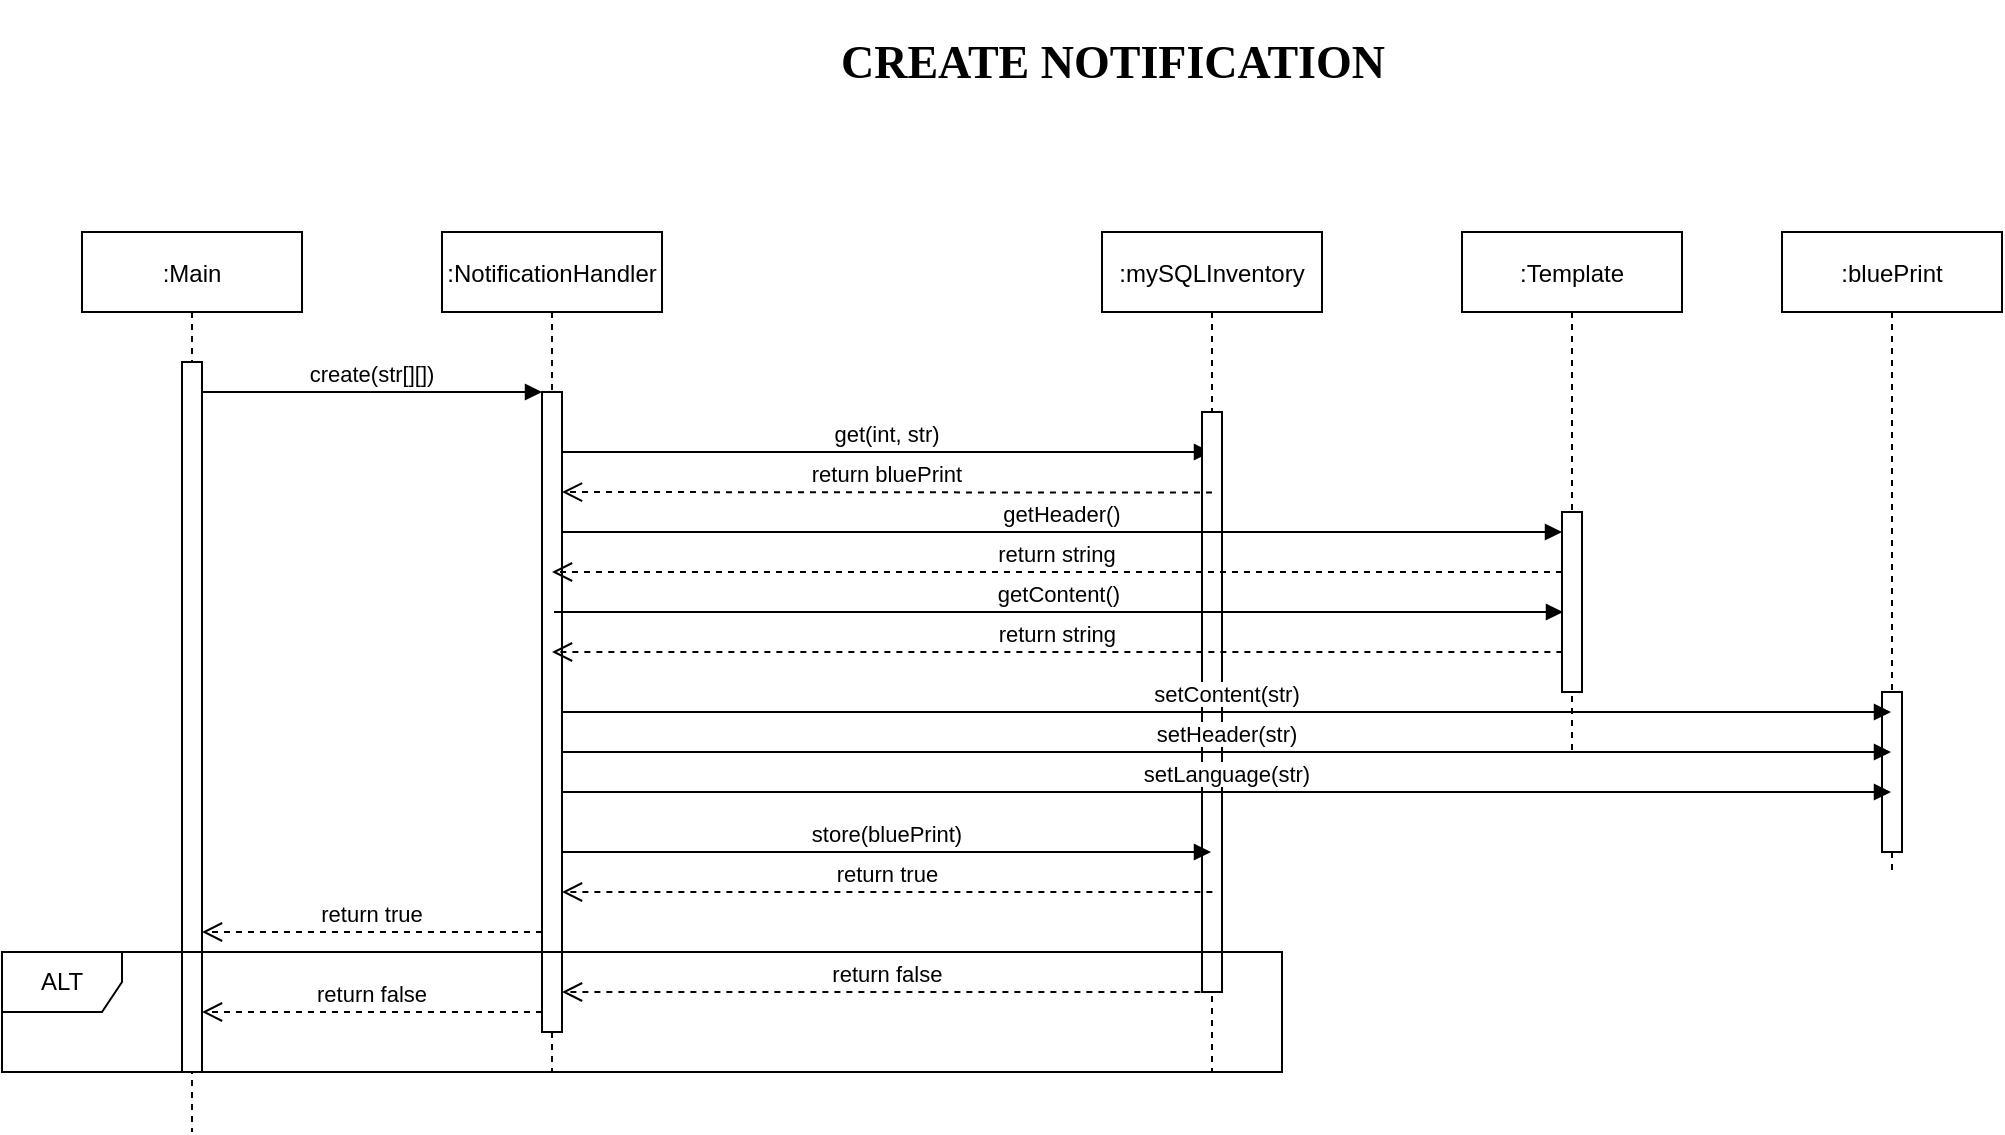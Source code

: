 <mxfile version="13.10.4" type="device"><diagram id="kgpKYQtTHZ0yAKxKKP6v" name="Page-1"><mxGraphModel dx="1185" dy="1714" grid="1" gridSize="10" guides="1" tooltips="1" connect="1" arrows="1" fold="1" page="1" pageScale="1" pageWidth="850" pageHeight="1100" math="0" shadow="0"><root><mxCell id="0"/><mxCell id="1" parent="0"/><mxCell id="3nuBFxr9cyL0pnOWT2aG-1" value=":Main" style="shape=umlLifeline;perimeter=lifelinePerimeter;container=1;collapsible=0;recursiveResize=0;rounded=0;shadow=0;strokeWidth=1;" parent="1" vertex="1"><mxGeometry x="110" y="80" width="110" height="450" as="geometry"/></mxCell><mxCell id="3nuBFxr9cyL0pnOWT2aG-2" value="" style="points=[];perimeter=orthogonalPerimeter;rounded=0;shadow=0;strokeWidth=1;" parent="3nuBFxr9cyL0pnOWT2aG-1" vertex="1"><mxGeometry x="50" y="65" width="10" height="355" as="geometry"/></mxCell><mxCell id="3nuBFxr9cyL0pnOWT2aG-5" value=":NotificationHandler" style="shape=umlLifeline;perimeter=lifelinePerimeter;container=1;collapsible=0;recursiveResize=0;rounded=0;shadow=0;strokeWidth=1;" parent="1" vertex="1"><mxGeometry x="290" y="80" width="110" height="420" as="geometry"/></mxCell><mxCell id="3nuBFxr9cyL0pnOWT2aG-6" value="" style="points=[];perimeter=orthogonalPerimeter;rounded=0;shadow=0;strokeWidth=1;" parent="3nuBFxr9cyL0pnOWT2aG-5" vertex="1"><mxGeometry x="50" y="80" width="10" height="320" as="geometry"/></mxCell><mxCell id="3nuBFxr9cyL0pnOWT2aG-8" value="create(str[][])" style="verticalAlign=bottom;endArrow=block;entryX=0;entryY=0;shadow=0;strokeWidth=1;" parent="1" source="3nuBFxr9cyL0pnOWT2aG-2" target="3nuBFxr9cyL0pnOWT2aG-6" edge="1"><mxGeometry relative="1" as="geometry"><mxPoint x="275" y="160" as="sourcePoint"/></mxGeometry></mxCell><mxCell id="FTZ_jziRhzl69t2wIlyl-1" value="&lt;h1&gt;&lt;font style=&quot;font-size: 23px&quot; face=&quot;Tahoma&quot;&gt;&lt;b&gt;CREATE NOTIFICATION&lt;/b&gt;&lt;/font&gt;&lt;/h1&gt;" style="text;html=1;align=center;verticalAlign=middle;resizable=0;points=[];autosize=1;" vertex="1" parent="1"><mxGeometry x="480" y="-30" width="290" height="50" as="geometry"/></mxCell><mxCell id="FTZ_jziRhzl69t2wIlyl-7" value="get(int, str)" style="verticalAlign=bottom;endArrow=block;shadow=0;strokeWidth=1;" edge="1" parent="1" target="FTZ_jziRhzl69t2wIlyl-8"><mxGeometry relative="1" as="geometry"><mxPoint x="350" y="190" as="sourcePoint"/><mxPoint x="650" y="190" as="targetPoint"/></mxGeometry></mxCell><mxCell id="FTZ_jziRhzl69t2wIlyl-8" value=":mySQLInventory" style="shape=umlLifeline;perimeter=lifelinePerimeter;container=1;collapsible=0;recursiveResize=0;rounded=0;shadow=0;strokeWidth=1;" vertex="1" parent="1"><mxGeometry x="620" y="80" width="110" height="420" as="geometry"/></mxCell><mxCell id="FTZ_jziRhzl69t2wIlyl-9" value="" style="points=[];perimeter=orthogonalPerimeter;rounded=0;shadow=0;strokeWidth=1;" vertex="1" parent="FTZ_jziRhzl69t2wIlyl-8"><mxGeometry x="50" y="90" width="10" height="290" as="geometry"/></mxCell><mxCell id="FTZ_jziRhzl69t2wIlyl-10" value="return bluePrint" style="verticalAlign=bottom;endArrow=open;dashed=1;endSize=8;shadow=0;strokeWidth=1;" edge="1" parent="1"><mxGeometry relative="1" as="geometry"><mxPoint x="350" y="210" as="targetPoint"/><mxPoint x="675" y="210.31" as="sourcePoint"/></mxGeometry></mxCell><mxCell id="FTZ_jziRhzl69t2wIlyl-12" value="return true" style="verticalAlign=bottom;endArrow=open;dashed=1;endSize=8;shadow=0;strokeWidth=1;" edge="1" parent="1"><mxGeometry relative="1" as="geometry"><mxPoint x="170" y="430" as="targetPoint"/><mxPoint x="340" y="430" as="sourcePoint"/></mxGeometry></mxCell><mxCell id="FTZ_jziRhzl69t2wIlyl-13" value="ALT" style="shape=umlFrame;whiteSpace=wrap;html=1;" vertex="1" parent="1"><mxGeometry x="70" y="440" width="640" height="60" as="geometry"/></mxCell><mxCell id="FTZ_jziRhzl69t2wIlyl-14" value="return true" style="verticalAlign=bottom;endArrow=open;dashed=1;endSize=8;shadow=0;strokeWidth=1;" edge="1" parent="1"><mxGeometry relative="1" as="geometry"><mxPoint x="350.0" y="410.0" as="targetPoint"/><mxPoint x="675.19" y="410.0" as="sourcePoint"/></mxGeometry></mxCell><mxCell id="FTZ_jziRhzl69t2wIlyl-16" value=":Template" style="shape=umlLifeline;perimeter=lifelinePerimeter;container=1;collapsible=0;recursiveResize=0;rounded=0;shadow=0;strokeWidth=1;" vertex="1" parent="1"><mxGeometry x="800" y="80" width="110" height="260" as="geometry"/></mxCell><mxCell id="FTZ_jziRhzl69t2wIlyl-17" value="" style="points=[];perimeter=orthogonalPerimeter;rounded=0;shadow=0;strokeWidth=1;" vertex="1" parent="FTZ_jziRhzl69t2wIlyl-16"><mxGeometry x="50" y="140" width="10" height="90" as="geometry"/></mxCell><mxCell id="FTZ_jziRhzl69t2wIlyl-18" value="getHeader()" style="verticalAlign=bottom;endArrow=block;shadow=0;strokeWidth=1;" edge="1" parent="1"><mxGeometry relative="1" as="geometry"><mxPoint x="350" y="230" as="sourcePoint"/><mxPoint x="850" y="230" as="targetPoint"/></mxGeometry></mxCell><mxCell id="FTZ_jziRhzl69t2wIlyl-20" value="return string" style="verticalAlign=bottom;endArrow=open;dashed=1;endSize=8;shadow=0;strokeWidth=1;" edge="1" parent="1" target="3nuBFxr9cyL0pnOWT2aG-5"><mxGeometry relative="1" as="geometry"><mxPoint x="525" y="250" as="targetPoint"/><mxPoint x="850" y="250" as="sourcePoint"/></mxGeometry></mxCell><mxCell id="FTZ_jziRhzl69t2wIlyl-21" value="getContent()" style="verticalAlign=bottom;endArrow=block;shadow=0;strokeWidth=1;" edge="1" parent="1"><mxGeometry relative="1" as="geometry"><mxPoint x="346" y="270" as="sourcePoint"/><mxPoint x="850.5" y="270" as="targetPoint"/></mxGeometry></mxCell><mxCell id="FTZ_jziRhzl69t2wIlyl-22" value="return string" style="verticalAlign=bottom;endArrow=open;dashed=1;endSize=8;shadow=0;strokeWidth=1;" edge="1" parent="1"><mxGeometry relative="1" as="geometry"><mxPoint x="345.0" y="290" as="targetPoint"/><mxPoint x="850.19" y="290" as="sourcePoint"/></mxGeometry></mxCell><mxCell id="FTZ_jziRhzl69t2wIlyl-23" value=":bluePrint" style="shape=umlLifeline;perimeter=lifelinePerimeter;container=1;collapsible=0;recursiveResize=0;rounded=0;shadow=0;strokeWidth=1;" vertex="1" parent="1"><mxGeometry x="960" y="80" width="110" height="320" as="geometry"/></mxCell><mxCell id="FTZ_jziRhzl69t2wIlyl-24" value="" style="points=[];perimeter=orthogonalPerimeter;rounded=0;shadow=0;strokeWidth=1;" vertex="1" parent="FTZ_jziRhzl69t2wIlyl-23"><mxGeometry x="50" y="230" width="10" height="80" as="geometry"/></mxCell><mxCell id="FTZ_jziRhzl69t2wIlyl-25" value="setContent(str)" style="verticalAlign=bottom;endArrow=block;shadow=0;strokeWidth=1;" edge="1" parent="1" target="FTZ_jziRhzl69t2wIlyl-23"><mxGeometry relative="1" as="geometry"><mxPoint x="350" y="320" as="sourcePoint"/><mxPoint x="850" y="320" as="targetPoint"/></mxGeometry></mxCell><mxCell id="FTZ_jziRhzl69t2wIlyl-26" value="setHeader(str)" style="verticalAlign=bottom;endArrow=block;shadow=0;strokeWidth=1;" edge="1" parent="1"><mxGeometry relative="1" as="geometry"><mxPoint x="350" y="340" as="sourcePoint"/><mxPoint x="1014.5" y="340" as="targetPoint"/></mxGeometry></mxCell><mxCell id="FTZ_jziRhzl69t2wIlyl-27" value="setLanguage(str)" style="verticalAlign=bottom;endArrow=block;shadow=0;strokeWidth=1;" edge="1" parent="1"><mxGeometry relative="1" as="geometry"><mxPoint x="350" y="360" as="sourcePoint"/><mxPoint x="1014.5" y="360" as="targetPoint"/></mxGeometry></mxCell><mxCell id="FTZ_jziRhzl69t2wIlyl-28" value="store(bluePrint)" style="verticalAlign=bottom;endArrow=block;shadow=0;strokeWidth=1;" edge="1" parent="1"><mxGeometry relative="1" as="geometry"><mxPoint x="350" y="390" as="sourcePoint"/><mxPoint x="674.5" y="390" as="targetPoint"/></mxGeometry></mxCell><mxCell id="FTZ_jziRhzl69t2wIlyl-29" value="return false" style="verticalAlign=bottom;endArrow=open;dashed=1;endSize=8;shadow=0;strokeWidth=1;" edge="1" parent="1"><mxGeometry relative="1" as="geometry"><mxPoint x="350.0" y="460" as="targetPoint"/><mxPoint x="675.19" y="460" as="sourcePoint"/></mxGeometry></mxCell><mxCell id="FTZ_jziRhzl69t2wIlyl-30" value="return false" style="verticalAlign=bottom;endArrow=open;dashed=1;endSize=8;shadow=0;strokeWidth=1;" edge="1" parent="1"><mxGeometry relative="1" as="geometry"><mxPoint x="170" y="470" as="targetPoint"/><mxPoint x="340" y="470" as="sourcePoint"/></mxGeometry></mxCell></root></mxGraphModel></diagram></mxfile>